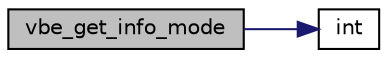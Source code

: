 digraph "vbe_get_info_mode"
{
 // LATEX_PDF_SIZE
  edge [fontname="Helvetica",fontsize="10",labelfontname="Helvetica",labelfontsize="10"];
  node [fontname="Helvetica",fontsize="10",shape=record];
  rankdir="LR";
  Node1 [label="vbe_get_info_mode",height=0.2,width=0.4,color="black", fillcolor="grey75", style="filled", fontcolor="black",tooltip="Return VBE Mode Information."];
  Node1 -> Node2 [color="midnightblue",fontsize="10",style="solid",fontname="Helvetica"];
  Node2 [label="int",height=0.2,width=0.4,color="black", fillcolor="white", style="filled",URL="$keyboard_8c.html#a50a84762c05cd5d0f1746b2ebef9b000",tooltip=" "];
}
